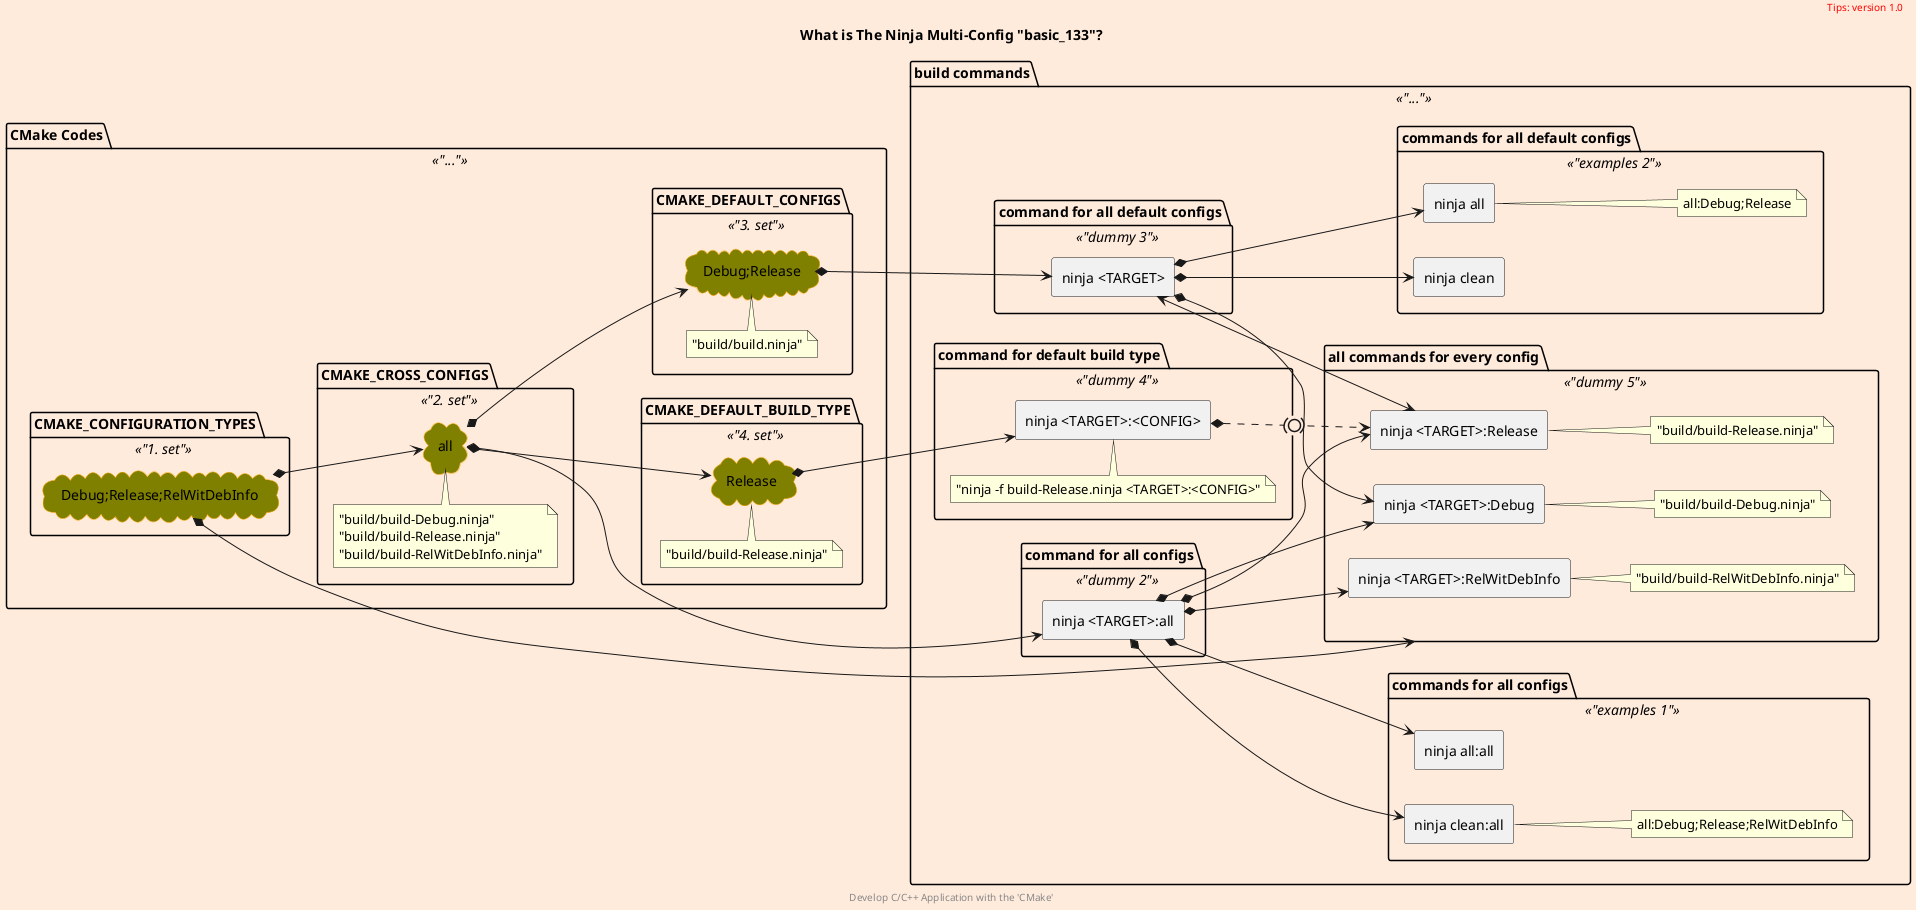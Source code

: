 @startuml basic_133
scale 800 width
skinparam backgroundColor #FFEBDC
scale 1

skinparam cloud {
  backgroundColor Olive
  borderColor orange
}

left to right direction
package "build commands" <<"...">> as cmd {
    package "command for all configs" <<"dummy 2">> as ninja_1 {
        rectangle "ninja <TARGET>:all" as ninja_target_all
    }
    package "command for all default configs" <<"dummy 3">> as ninja_2 {
        rectangle "ninja <TARGET>" as ninja_default_2
    }
    package "all commands for every config" <<"dummy 5">> as ninja_3 {
        rectangle "ninja <TARGET>:Debug" as all_debug
        rectangle "ninja <TARGET>:Release" as all_release
        rectangle "ninja <TARGET>:RelWitDebInfo" as all_relwitdebinfo
        note right of all_debug
            "build/build-Debug.ninja"
        endnote
        note right of all_release
            "build/build-Release.ninja"
        endnote
        note right of all_relwitdebinfo
            "build/build-RelWitDebInfo.ninja"
        endnote
    }
    package "command for default build type" <<"dummy 4">> as ninja_4 {
        rectangle "ninja <TARGET>:<CONFIG>" as ninja_default_4
        note top of ninja_default_4
            "ninja -f build-Release.ninja <TARGET>:<CONFIG>"
        endnote
    }
    package "commands for all default configs" <<"examples 2">> as ninja_5 {
        rectangle "ninja all" as ninja_all_5
        rectangle "ninja clean" as ninja_clean_5
        note right of ninja_all_5
            all:Debug;Release
        endnote
    }
    package "commands for all configs" <<"examples 1">> as ninja_6 {
        rectangle "ninja all:all" as ninja_all_all
        rectangle "ninja clean:all" as ninja_clean_all
        note right of ninja_clean_all
            all:Debug;Release;RelWitDebInfo
        endnote
    }
}

left to right direction
package "CMake Codes" <<"...">> as cmake {
    package "CMAKE_CONFIGURATION_TYPES" <<"1. set">> as set_1 {
        cloud "Debug;Release;RelWitDebInfo" as value_1
    }
    package "CMAKE_CROSS_CONFIGS" <<"2. set">> as set_2 {
        cloud "all" as value_2
        note top of value_2
            "build/build-Debug.ninja"
            "build/build-Release.ninja"
            "build/build-RelWitDebInfo.ninja"
        endnote
    }
    package "CMAKE_DEFAULT_CONFIGS" <<"3. set">> as set_3 {
        cloud "Debug;Release" as value_3
        note top of value_3
            "build/build.ninja"
        endnote
    }
    package "CMAKE_DEFAULT_BUILD_TYPE" <<"4. set">> as set_4 {
        cloud Release as value_4
        note top of value_4
            "build/build-Release.ninja"
        endnote
    }
'}

ninja_target_all *--> ninja_all_all
ninja_target_all *--> ninja_clean_all


value_1 *--> value_2
value_1 *--> ninja_3
value_2 *--> ninja_target_all
value_2 *--> value_3
value_2 *--> value_4
value_3 *--> ninja_default_2
ninja_default_2 *--> ninja_all_5
ninja_default_2 *--> ninja_clean_5
value_4 *--> ninja_default_4

'ninja_2 *--> ninja_3
ninja_default_2 *--> all_debug
ninja_default_2 <--> all_release
'ninja_default_2 *--> all_relwitdebinfo

'ninja_1 *--> ninja_3
ninja_target_all *--> all_debug
ninja_target_all *--> all_release
ninja_target_all *--> all_relwitdebinfo

ninja_default_4 *.(0).> all_release

title
    What is The Ninja Multi-Config "basic_133"?
end title

header
<font color=red>Tips: version 1.0</font>
endheader

center footer Develop C/C++ Application with the 'CMake'

@enduml